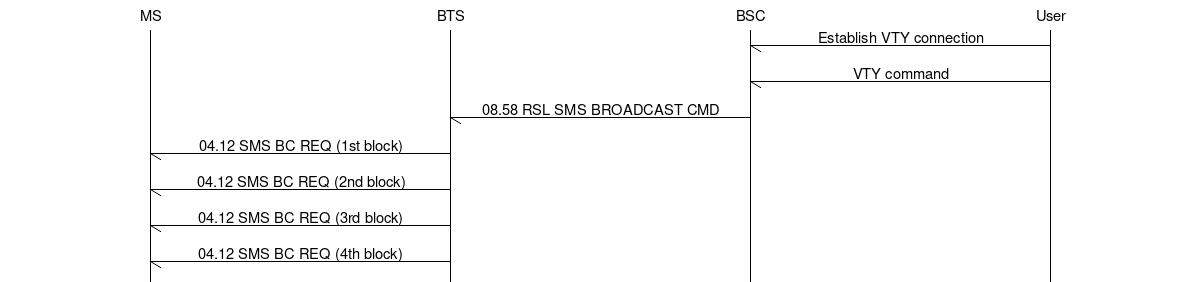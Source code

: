 msc {
  hscale="2";
  ms [label="MS"], bts [label="BTS"], bsc [label="BSC"], user [label="User"];

  user -> bsc [label="Establish VTY connection"];
  user -> bsc [label="VTY command"];
  bsc -> bts [label="08.58 RSL SMS BROADCAST CMD"];
  bts -> ms [label="04.12 SMS BC REQ (1st block)"];
  bts -> ms [label="04.12 SMS BC REQ (2nd block)"];
  bts -> ms [label="04.12 SMS BC REQ (3rd block)"];
  bts -> ms [label="04.12 SMS BC REQ (4th block)"];
}

